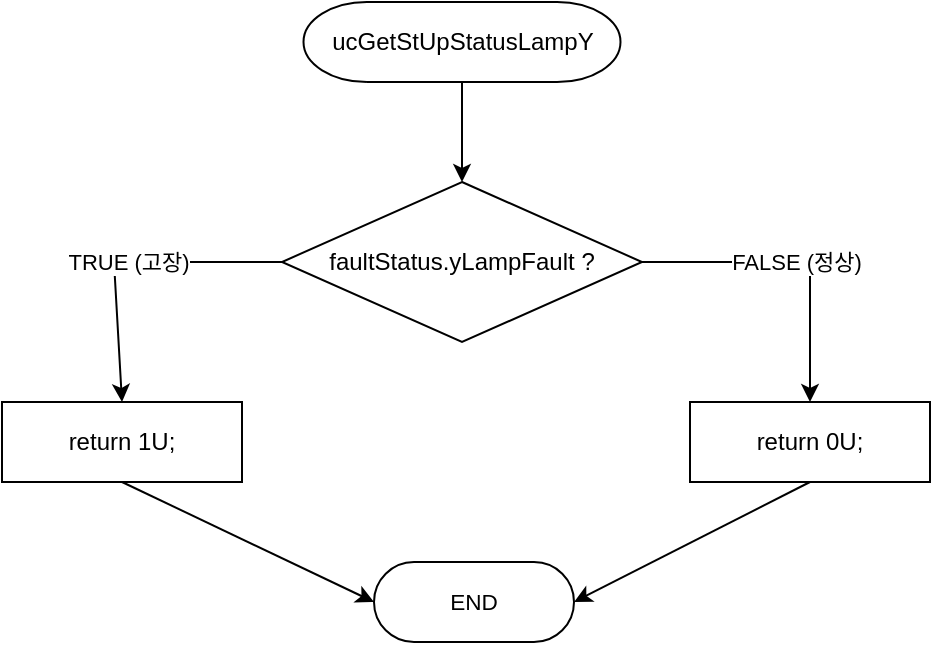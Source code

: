 <mxfile version="20.3.0" type="device" pages="9"><diagram id="H6Ubjm_x21LClvHcwEUO" name="ucGetStUpStatusLampY"><mxGraphModel dx="1209" dy="844" grid="1" gridSize="10" guides="1" tooltips="1" connect="1" arrows="1" fold="1" page="1" pageScale="1" pageWidth="827" pageHeight="1169" math="0" shadow="0"><root><mxCell id="0"/><mxCell id="1" parent="0"/><mxCell id="Pn4ITMv7DfcinCwOfqkF-2" value="faultStatus.yLampFault ?" style="rhombus;whiteSpace=wrap;html=1;strokeWidth=1;fontStyle=0;fillColor=none;strokeColor=#000000;" parent="1" vertex="1"><mxGeometry x="434" y="290" width="180" height="80" as="geometry"/></mxCell><mxCell id="Pn4ITMv7DfcinCwOfqkF-3" value="&lt;span style=&quot;font-weight: normal;&quot;&gt;return 1U;&lt;/span&gt;" style="rounded=0;whiteSpace=wrap;html=1;strokeWidth=1;fontStyle=0;fillColor=none;strokeColor=#000000;fontStyle=1" parent="1" vertex="1"><mxGeometry x="294" y="400" width="120" height="40" as="geometry"/></mxCell><mxCell id="Pn4ITMv7DfcinCwOfqkF-4" value="&lt;span style=&quot;font-weight: normal;&quot;&gt;return 0U;&lt;/span&gt;" style="rounded=0;whiteSpace=wrap;html=1;strokeWidth=1;fontStyle=0;fillColor=none;strokeColor=#000000;fontStyle=1" parent="1" vertex="1"><mxGeometry x="638" y="400" width="120" height="40" as="geometry"/></mxCell><mxCell id="Pn4ITMv7DfcinCwOfqkF-6" value="" style="endArrow=classic;html=1;rounded=0;exitX=0.5;exitY=1;exitDx=0;exitDy=0;entryX=0.5;entryY=0;entryDx=0;entryDy=0;exitPerimeter=0;" parent="1" source="ROzSKcuaBJpZAco-5zA0-1" target="Pn4ITMv7DfcinCwOfqkF-2" edge="1"><mxGeometry width="50" height="50" relative="1" as="geometry"><mxPoint x="524" y="250" as="sourcePoint"/><mxPoint x="524" y="290" as="targetPoint"/></mxGeometry></mxCell><mxCell id="Pn4ITMv7DfcinCwOfqkF-7" value="TRUE (고장)" style="endArrow=classic;html=1;rounded=0;exitX=0;exitY=0.5;exitDx=0;exitDy=0;entryX=0.5;entryY=0;entryDx=0;entryDy=0;" parent="1" source="Pn4ITMv7DfcinCwOfqkF-2" target="Pn4ITMv7DfcinCwOfqkF-3" edge="1"><mxGeometry width="50" height="50" relative="1" as="geometry"><mxPoint x="434" y="330" as="sourcePoint"/><mxPoint x="350" y="420" as="targetPoint"/><Array as="points"><mxPoint x="350" y="330"/></Array></mxGeometry></mxCell><mxCell id="Pn4ITMv7DfcinCwOfqkF-8" value="FALSE (정상)" style="endArrow=classic;html=1;rounded=0;exitX=1;exitY=0.5;exitDx=0;exitDy=0;entryX=0.5;entryY=0;entryDx=0;entryDy=0;" parent="1" source="Pn4ITMv7DfcinCwOfqkF-2" target="Pn4ITMv7DfcinCwOfqkF-4" edge="1"><mxGeometry width="50" height="50" relative="1" as="geometry"><mxPoint x="614" y="330" as="sourcePoint"/><mxPoint x="698" y="420" as="targetPoint"/><Array as="points"><mxPoint x="698" y="330"/></Array></mxGeometry></mxCell><UserObject label="&lt;div style=&quot;&quot;&gt;&lt;font style=&quot;direction: ltr; line-height: 120%; opacity: 1;&quot;&gt;ucGetStUpStatusLampY&lt;br&gt;&lt;/font&gt;&lt;/div&gt;" tags="순서도" id="ROzSKcuaBJpZAco-5zA0-1"><mxCell style="verticalAlign=middle;align=center;overflow=width;vsdxID=2;fillColor=#FFFFFF;gradientColor=none;shape=stencil(tVLLDsIgEPwajiQIMfFe638Qu22JCM2Ctv69kK0Rm9qDibeZndkXC1NV6PUATIoQ0V9gNE3smToyKY3rAU1MiKmaqar1CB36m2uIDzo7M7r6e64wUZ4UOUWKB9GdIH4irzWu8B42vRrPScNFXZzN+5mvl3qJXE8mcPRRR+Pdh2Y1dsBTE95a3c0TkBRGgKEIb6wg1/r+ssCXd/vLCgm8z9caa+n6pb48dwrRV1H1Ew==);strokeColor=#000000;spacingTop=-1;spacingBottom=-1;spacingLeft=-1;spacingRight=-1;points=[[0.5,1,0],[0.5,0,0],[0,0.5,0],[1,0.5,0]];labelBackgroundColor=none;rounded=0;html=1;whiteSpace=wrap;strokeWidth=1;" parent="1" vertex="1"><mxGeometry x="444.75" y="200" width="158.5" height="40" as="geometry"/></mxCell></UserObject><UserObject label="&lt;div style=&quot;font-size: 1px&quot;&gt;&lt;font style=&quot;font-size:11.29px;font-family:Arial;color:#000000;direction:ltr;letter-spacing:0px;line-height:120%;opacity:1&quot;&gt;END&lt;br/&gt;&lt;/font&gt;&lt;/div&gt;" tags="순서도" id="ROzSKcuaBJpZAco-5zA0-2"><mxCell style="verticalAlign=middle;align=center;overflow=width;vsdxID=77;fillColor=#FFFFFF;gradientColor=none;shape=stencil(tVLLDsIgEPwajiQIMfFe638Qu22JCM2Ctv69kK0Rm9qDibeZndkXC1NV6PUATIoQ0V9gNE3smToyKY3rAU1MiKmaqar1CB36m2uIDzo7M7r6e64wUZ4UOUWKB9GdIH4irzWu8B42vRrPScNFXZzN+5mvl3qJXE8mcPRRR+Pdh2Y1dsBTE95a3c0TkBRGgKEIb6wg1/r+ssCXd/vLCgm8z9caa+n6pb48dwrRV1H1Ew==);strokeColor=#000000;spacingTop=-1;spacingBottom=-1;spacingLeft=-1;spacingRight=-1;points=[[0.5,1,0],[0.5,0,0],[0,0.5,0],[1,0.5,0]];labelBackgroundColor=none;rounded=0;html=1;whiteSpace=wrap;strokeWidth=1;" parent="1" vertex="1"><mxGeometry x="480" y="480" width="100" height="40" as="geometry"/></mxCell></UserObject><mxCell id="ROzSKcuaBJpZAco-5zA0-3" value="" style="endArrow=classic;html=1;rounded=0;entryX=0;entryY=0.5;entryDx=0;entryDy=0;entryPerimeter=0;exitX=0.5;exitY=1;exitDx=0;exitDy=0;" parent="1" source="Pn4ITMv7DfcinCwOfqkF-3" target="ROzSKcuaBJpZAco-5zA0-2" edge="1"><mxGeometry width="50" height="50" relative="1" as="geometry"><mxPoint x="390" y="460" as="sourcePoint"/><mxPoint x="440" y="410" as="targetPoint"/></mxGeometry></mxCell><mxCell id="ROzSKcuaBJpZAco-5zA0-4" value="" style="endArrow=classic;html=1;rounded=0;entryX=1;entryY=0.5;entryDx=0;entryDy=0;entryPerimeter=0;exitX=0.5;exitY=1;exitDx=0;exitDy=0;" parent="1" source="Pn4ITMv7DfcinCwOfqkF-4" target="ROzSKcuaBJpZAco-5zA0-2" edge="1"><mxGeometry width="50" height="50" relative="1" as="geometry"><mxPoint x="390" y="460" as="sourcePoint"/><mxPoint x="440" y="410" as="targetPoint"/></mxGeometry></mxCell></root></mxGraphModel></diagram><diagram name="ucGetStUpStatusLampR" id="4Ahi_f8lEHvm8g1XPXk0"><mxGraphModel dx="1209" dy="844" grid="1" gridSize="10" guides="1" tooltips="1" connect="1" arrows="1" fold="1" page="1" pageScale="1" pageWidth="827" pageHeight="1169" math="0" shadow="0"><root><mxCell id="ivIR0xDWHRZvinG1_Fqk-0"/><mxCell id="ivIR0xDWHRZvinG1_Fqk-1" parent="ivIR0xDWHRZvinG1_Fqk-0"/><mxCell id="ivIR0xDWHRZvinG1_Fqk-2" value="faultStatus.rLampFault ?" style="rhombus;whiteSpace=wrap;html=1;strokeWidth=1;fontStyle=0;fillColor=none;strokeColor=#000000;" parent="ivIR0xDWHRZvinG1_Fqk-1" vertex="1"><mxGeometry x="434" y="290" width="180" height="80" as="geometry"/></mxCell><mxCell id="ivIR0xDWHRZvinG1_Fqk-3" value="&lt;span style=&quot;font-weight: normal;&quot;&gt;return 1U;&lt;/span&gt;" style="rounded=0;whiteSpace=wrap;html=1;strokeWidth=1;fontStyle=0;fillColor=none;strokeColor=#000000;fontStyle=1" parent="ivIR0xDWHRZvinG1_Fqk-1" vertex="1"><mxGeometry x="294" y="400" width="120" height="40" as="geometry"/></mxCell><mxCell id="ivIR0xDWHRZvinG1_Fqk-4" value="&lt;span style=&quot;font-weight: normal;&quot;&gt;return 0U;&lt;/span&gt;" style="rounded=0;whiteSpace=wrap;html=1;strokeWidth=1;fontStyle=0;fillColor=none;strokeColor=#000000;fontStyle=1" parent="ivIR0xDWHRZvinG1_Fqk-1" vertex="1"><mxGeometry x="638" y="400" width="120" height="40" as="geometry"/></mxCell><mxCell id="ivIR0xDWHRZvinG1_Fqk-5" value="" style="endArrow=classic;html=1;rounded=0;exitX=0.5;exitY=1;exitDx=0;exitDy=0;entryX=0.5;entryY=0;entryDx=0;entryDy=0;exitPerimeter=0;" parent="ivIR0xDWHRZvinG1_Fqk-1" source="ivIR0xDWHRZvinG1_Fqk-8" target="ivIR0xDWHRZvinG1_Fqk-2" edge="1"><mxGeometry width="50" height="50" relative="1" as="geometry"><mxPoint x="524" y="250" as="sourcePoint"/><mxPoint x="524" y="290" as="targetPoint"/></mxGeometry></mxCell><mxCell id="ivIR0xDWHRZvinG1_Fqk-6" value="TRUE (고장)" style="endArrow=classic;html=1;rounded=0;exitX=0;exitY=0.5;exitDx=0;exitDy=0;entryX=0.5;entryY=0;entryDx=0;entryDy=0;" parent="ivIR0xDWHRZvinG1_Fqk-1" source="ivIR0xDWHRZvinG1_Fqk-2" target="ivIR0xDWHRZvinG1_Fqk-3" edge="1"><mxGeometry width="50" height="50" relative="1" as="geometry"><mxPoint x="434" y="330" as="sourcePoint"/><mxPoint x="350" y="420" as="targetPoint"/><Array as="points"><mxPoint x="350" y="330"/></Array></mxGeometry></mxCell><mxCell id="ivIR0xDWHRZvinG1_Fqk-7" value="FALSE (정상)" style="endArrow=classic;html=1;rounded=0;exitX=1;exitY=0.5;exitDx=0;exitDy=0;entryX=0.5;entryY=0;entryDx=0;entryDy=0;" parent="ivIR0xDWHRZvinG1_Fqk-1" source="ivIR0xDWHRZvinG1_Fqk-2" target="ivIR0xDWHRZvinG1_Fqk-4" edge="1"><mxGeometry width="50" height="50" relative="1" as="geometry"><mxPoint x="614" y="330" as="sourcePoint"/><mxPoint x="698" y="420" as="targetPoint"/><Array as="points"><mxPoint x="698" y="330"/></Array></mxGeometry></mxCell><UserObject label="&lt;div style=&quot;&quot;&gt;&lt;font style=&quot;direction: ltr; line-height: 120%; opacity: 1;&quot;&gt;ucGetStUpStatusLampR&lt;br&gt;&lt;/font&gt;&lt;/div&gt;" tags="순서도" id="ivIR0xDWHRZvinG1_Fqk-8"><mxCell style="verticalAlign=middle;align=center;overflow=width;vsdxID=2;fillColor=#FFFFFF;gradientColor=none;shape=stencil(tVLLDsIgEPwajiQIMfFe638Qu22JCM2Ctv69kK0Rm9qDibeZndkXC1NV6PUATIoQ0V9gNE3smToyKY3rAU1MiKmaqar1CB36m2uIDzo7M7r6e64wUZ4UOUWKB9GdIH4irzWu8B42vRrPScNFXZzN+5mvl3qJXE8mcPRRR+Pdh2Y1dsBTE95a3c0TkBRGgKEIb6wg1/r+ssCXd/vLCgm8z9caa+n6pb48dwrRV1H1Ew==);strokeColor=#000000;spacingTop=-1;spacingBottom=-1;spacingLeft=-1;spacingRight=-1;points=[[0.5,1,0],[0.5,0,0],[0,0.5,0],[1,0.5,0]];labelBackgroundColor=none;rounded=0;html=1;whiteSpace=wrap;strokeWidth=1;" parent="ivIR0xDWHRZvinG1_Fqk-1" vertex="1"><mxGeometry x="444.75" y="200" width="158.5" height="40" as="geometry"/></mxCell></UserObject><UserObject label="&lt;div style=&quot;font-size: 1px&quot;&gt;&lt;font style=&quot;font-size:11.29px;font-family:Arial;color:#000000;direction:ltr;letter-spacing:0px;line-height:120%;opacity:1&quot;&gt;END&lt;br/&gt;&lt;/font&gt;&lt;/div&gt;" tags="순서도" id="ivIR0xDWHRZvinG1_Fqk-9"><mxCell style="verticalAlign=middle;align=center;overflow=width;vsdxID=77;fillColor=#FFFFFF;gradientColor=none;shape=stencil(tVLLDsIgEPwajiQIMfFe638Qu22JCM2Ctv69kK0Rm9qDibeZndkXC1NV6PUATIoQ0V9gNE3smToyKY3rAU1MiKmaqar1CB36m2uIDzo7M7r6e64wUZ4UOUWKB9GdIH4irzWu8B42vRrPScNFXZzN+5mvl3qJXE8mcPRRR+Pdh2Y1dsBTE95a3c0TkBRGgKEIb6wg1/r+ssCXd/vLCgm8z9caa+n6pb48dwrRV1H1Ew==);strokeColor=#000000;spacingTop=-1;spacingBottom=-1;spacingLeft=-1;spacingRight=-1;points=[[0.5,1,0],[0.5,0,0],[0,0.5,0],[1,0.5,0]];labelBackgroundColor=none;rounded=0;html=1;whiteSpace=wrap;strokeWidth=1;" parent="ivIR0xDWHRZvinG1_Fqk-1" vertex="1"><mxGeometry x="480" y="480" width="100" height="40" as="geometry"/></mxCell></UserObject><mxCell id="ivIR0xDWHRZvinG1_Fqk-10" value="" style="endArrow=classic;html=1;rounded=0;entryX=0;entryY=0.5;entryDx=0;entryDy=0;entryPerimeter=0;exitX=0.5;exitY=1;exitDx=0;exitDy=0;" parent="ivIR0xDWHRZvinG1_Fqk-1" source="ivIR0xDWHRZvinG1_Fqk-3" target="ivIR0xDWHRZvinG1_Fqk-9" edge="1"><mxGeometry width="50" height="50" relative="1" as="geometry"><mxPoint x="390" y="460" as="sourcePoint"/><mxPoint x="440" y="410" as="targetPoint"/></mxGeometry></mxCell><mxCell id="ivIR0xDWHRZvinG1_Fqk-11" value="" style="endArrow=classic;html=1;rounded=0;entryX=1;entryY=0.5;entryDx=0;entryDy=0;entryPerimeter=0;exitX=0.5;exitY=1;exitDx=0;exitDy=0;" parent="ivIR0xDWHRZvinG1_Fqk-1" source="ivIR0xDWHRZvinG1_Fqk-4" target="ivIR0xDWHRZvinG1_Fqk-9" edge="1"><mxGeometry width="50" height="50" relative="1" as="geometry"><mxPoint x="390" y="460" as="sourcePoint"/><mxPoint x="440" y="410" as="targetPoint"/></mxGeometry></mxCell></root></mxGraphModel></diagram><diagram name="ucGetStUpStatusLampG" id="aBGs0J8KFxBoeowEcq4R"><mxGraphModel dx="1209" dy="844" grid="1" gridSize="10" guides="1" tooltips="1" connect="1" arrows="1" fold="1" page="1" pageScale="1" pageWidth="827" pageHeight="1169" math="0" shadow="0"><root><mxCell id="Xwdntv-__hM3QEPPHXJ1-0"/><mxCell id="Xwdntv-__hM3QEPPHXJ1-1" parent="Xwdntv-__hM3QEPPHXJ1-0"/><mxCell id="Xwdntv-__hM3QEPPHXJ1-2" value="faultStatus.gLampFault&amp;nbsp; ?" style="rhombus;whiteSpace=wrap;html=1;strokeWidth=1;fontStyle=0;fillColor=none;strokeColor=#000000;" parent="Xwdntv-__hM3QEPPHXJ1-1" vertex="1"><mxGeometry x="434" y="290" width="180" height="80" as="geometry"/></mxCell><mxCell id="Xwdntv-__hM3QEPPHXJ1-3" value="&lt;span style=&quot;font-weight: normal;&quot;&gt;return 1U;&lt;/span&gt;" style="rounded=0;whiteSpace=wrap;html=1;strokeWidth=1;fontStyle=0;fillColor=none;strokeColor=#000000;fontStyle=1" parent="Xwdntv-__hM3QEPPHXJ1-1" vertex="1"><mxGeometry x="294" y="400" width="120" height="40" as="geometry"/></mxCell><mxCell id="Xwdntv-__hM3QEPPHXJ1-4" value="&lt;span style=&quot;font-weight: normal;&quot;&gt;return 0U;&lt;/span&gt;" style="rounded=0;whiteSpace=wrap;html=1;strokeWidth=1;fontStyle=0;fillColor=none;strokeColor=#000000;fontStyle=1" parent="Xwdntv-__hM3QEPPHXJ1-1" vertex="1"><mxGeometry x="638" y="400" width="120" height="40" as="geometry"/></mxCell><mxCell id="Xwdntv-__hM3QEPPHXJ1-5" value="" style="endArrow=classic;html=1;rounded=0;exitX=0.5;exitY=1;exitDx=0;exitDy=0;entryX=0.5;entryY=0;entryDx=0;entryDy=0;exitPerimeter=0;" parent="Xwdntv-__hM3QEPPHXJ1-1" source="Xwdntv-__hM3QEPPHXJ1-8" target="Xwdntv-__hM3QEPPHXJ1-2" edge="1"><mxGeometry width="50" height="50" relative="1" as="geometry"><mxPoint x="524" y="250" as="sourcePoint"/><mxPoint x="524" y="290" as="targetPoint"/></mxGeometry></mxCell><mxCell id="Xwdntv-__hM3QEPPHXJ1-6" value="TRUE (고장)" style="endArrow=classic;html=1;rounded=0;exitX=0;exitY=0.5;exitDx=0;exitDy=0;entryX=0.5;entryY=0;entryDx=0;entryDy=0;" parent="Xwdntv-__hM3QEPPHXJ1-1" source="Xwdntv-__hM3QEPPHXJ1-2" target="Xwdntv-__hM3QEPPHXJ1-3" edge="1"><mxGeometry width="50" height="50" relative="1" as="geometry"><mxPoint x="434" y="330" as="sourcePoint"/><mxPoint x="350" y="420" as="targetPoint"/><Array as="points"><mxPoint x="350" y="330"/></Array></mxGeometry></mxCell><mxCell id="Xwdntv-__hM3QEPPHXJ1-7" value="FALSE (정상)" style="endArrow=classic;html=1;rounded=0;exitX=1;exitY=0.5;exitDx=0;exitDy=0;entryX=0.5;entryY=0;entryDx=0;entryDy=0;" parent="Xwdntv-__hM3QEPPHXJ1-1" source="Xwdntv-__hM3QEPPHXJ1-2" target="Xwdntv-__hM3QEPPHXJ1-4" edge="1"><mxGeometry width="50" height="50" relative="1" as="geometry"><mxPoint x="614" y="330" as="sourcePoint"/><mxPoint x="698" y="420" as="targetPoint"/><Array as="points"><mxPoint x="698" y="330"/></Array></mxGeometry></mxCell><UserObject label="&lt;div style=&quot;&quot;&gt;&lt;font style=&quot;direction: ltr; line-height: 120%; opacity: 1;&quot;&gt;ucGetStUpStatusLampG&lt;br&gt;&lt;/font&gt;&lt;/div&gt;" tags="순서도" id="Xwdntv-__hM3QEPPHXJ1-8"><mxCell style="verticalAlign=middle;align=center;overflow=width;vsdxID=2;fillColor=#FFFFFF;gradientColor=none;shape=stencil(tVLLDsIgEPwajiQIMfFe638Qu22JCM2Ctv69kK0Rm9qDibeZndkXC1NV6PUATIoQ0V9gNE3smToyKY3rAU1MiKmaqar1CB36m2uIDzo7M7r6e64wUZ4UOUWKB9GdIH4irzWu8B42vRrPScNFXZzN+5mvl3qJXE8mcPRRR+Pdh2Y1dsBTE95a3c0TkBRGgKEIb6wg1/r+ssCXd/vLCgm8z9caa+n6pb48dwrRV1H1Ew==);strokeColor=#000000;spacingTop=-1;spacingBottom=-1;spacingLeft=-1;spacingRight=-1;points=[[0.5,1,0],[0.5,0,0],[0,0.5,0],[1,0.5,0]];labelBackgroundColor=none;rounded=0;html=1;whiteSpace=wrap;strokeWidth=1;" parent="Xwdntv-__hM3QEPPHXJ1-1" vertex="1"><mxGeometry x="444.75" y="200" width="158.5" height="40" as="geometry"/></mxCell></UserObject><UserObject label="&lt;div style=&quot;font-size: 1px&quot;&gt;&lt;font style=&quot;font-size:11.29px;font-family:Arial;color:#000000;direction:ltr;letter-spacing:0px;line-height:120%;opacity:1&quot;&gt;END&lt;br/&gt;&lt;/font&gt;&lt;/div&gt;" tags="순서도" id="Xwdntv-__hM3QEPPHXJ1-9"><mxCell style="verticalAlign=middle;align=center;overflow=width;vsdxID=77;fillColor=#FFFFFF;gradientColor=none;shape=stencil(tVLLDsIgEPwajiQIMfFe638Qu22JCM2Ctv69kK0Rm9qDibeZndkXC1NV6PUATIoQ0V9gNE3smToyKY3rAU1MiKmaqar1CB36m2uIDzo7M7r6e64wUZ4UOUWKB9GdIH4irzWu8B42vRrPScNFXZzN+5mvl3qJXE8mcPRRR+Pdh2Y1dsBTE95a3c0TkBRGgKEIb6wg1/r+ssCXd/vLCgm8z9caa+n6pb48dwrRV1H1Ew==);strokeColor=#000000;spacingTop=-1;spacingBottom=-1;spacingLeft=-1;spacingRight=-1;points=[[0.5,1,0],[0.5,0,0],[0,0.5,0],[1,0.5,0]];labelBackgroundColor=none;rounded=0;html=1;whiteSpace=wrap;strokeWidth=1;" parent="Xwdntv-__hM3QEPPHXJ1-1" vertex="1"><mxGeometry x="480" y="480" width="100" height="40" as="geometry"/></mxCell></UserObject><mxCell id="Xwdntv-__hM3QEPPHXJ1-10" value="" style="endArrow=classic;html=1;rounded=0;entryX=0;entryY=0.5;entryDx=0;entryDy=0;entryPerimeter=0;exitX=0.5;exitY=1;exitDx=0;exitDy=0;" parent="Xwdntv-__hM3QEPPHXJ1-1" source="Xwdntv-__hM3QEPPHXJ1-3" target="Xwdntv-__hM3QEPPHXJ1-9" edge="1"><mxGeometry width="50" height="50" relative="1" as="geometry"><mxPoint x="390" y="460" as="sourcePoint"/><mxPoint x="440" y="410" as="targetPoint"/></mxGeometry></mxCell><mxCell id="Xwdntv-__hM3QEPPHXJ1-11" value="" style="endArrow=classic;html=1;rounded=0;entryX=1;entryY=0.5;entryDx=0;entryDy=0;entryPerimeter=0;exitX=0.5;exitY=1;exitDx=0;exitDy=0;" parent="Xwdntv-__hM3QEPPHXJ1-1" source="Xwdntv-__hM3QEPPHXJ1-4" target="Xwdntv-__hM3QEPPHXJ1-9" edge="1"><mxGeometry width="50" height="50" relative="1" as="geometry"><mxPoint x="390" y="460" as="sourcePoint"/><mxPoint x="440" y="410" as="targetPoint"/></mxGeometry></mxCell></root></mxGraphModel></diagram><diagram name="ucGetStUpStatusLampY1" id="4ZIhZO3Ah8xV9luIlGRR"><mxGraphModel dx="1209" dy="844" grid="1" gridSize="10" guides="1" tooltips="1" connect="1" arrows="1" fold="1" page="1" pageScale="1" pageWidth="827" pageHeight="1169" math="0" shadow="0"><root><mxCell id="3NkivEE5GXYRRRPkEMGT-0"/><mxCell id="3NkivEE5GXYRRRPkEMGT-1" parent="3NkivEE5GXYRRRPkEMGT-0"/><mxCell id="3NkivEE5GXYRRRPkEMGT-2" value="faultStatus.y1LampFault ?" style="rhombus;whiteSpace=wrap;html=1;strokeWidth=1;fontStyle=0;fillColor=none;strokeColor=#000000;" parent="3NkivEE5GXYRRRPkEMGT-1" vertex="1"><mxGeometry x="434" y="290" width="180" height="80" as="geometry"/></mxCell><mxCell id="3NkivEE5GXYRRRPkEMGT-3" value="&lt;span style=&quot;font-weight: normal;&quot;&gt;return 1U;&lt;/span&gt;" style="rounded=0;whiteSpace=wrap;html=1;strokeWidth=1;fontStyle=0;fillColor=none;strokeColor=#000000;fontStyle=1" parent="3NkivEE5GXYRRRPkEMGT-1" vertex="1"><mxGeometry x="270" y="410" width="120" height="40" as="geometry"/></mxCell><mxCell id="3NkivEE5GXYRRRPkEMGT-4" value="&lt;span style=&quot;font-weight: normal;&quot;&gt;return 0U;&lt;/span&gt;" style="rounded=0;whiteSpace=wrap;html=1;strokeWidth=1;fontStyle=0;fillColor=none;strokeColor=#000000;fontStyle=1" parent="3NkivEE5GXYRRRPkEMGT-1" vertex="1"><mxGeometry x="638" y="420" width="120" height="40" as="geometry"/></mxCell><mxCell id="3NkivEE5GXYRRRPkEMGT-5" value="" style="endArrow=classic;html=1;rounded=0;exitX=0.5;exitY=1;exitDx=0;exitDy=0;entryX=0.5;entryY=0;entryDx=0;entryDy=0;exitPerimeter=0;" parent="3NkivEE5GXYRRRPkEMGT-1" source="3NkivEE5GXYRRRPkEMGT-8" target="3NkivEE5GXYRRRPkEMGT-2" edge="1"><mxGeometry width="50" height="50" relative="1" as="geometry"><mxPoint x="524" y="250" as="sourcePoint"/><mxPoint x="524" y="290" as="targetPoint"/></mxGeometry></mxCell><mxCell id="3NkivEE5GXYRRRPkEMGT-6" value="TRUE (고장)" style="endArrow=classic;html=1;rounded=0;exitX=0;exitY=0.5;exitDx=0;exitDy=0;entryX=0.5;entryY=0;entryDx=0;entryDy=0;" parent="3NkivEE5GXYRRRPkEMGT-1" source="3NkivEE5GXYRRRPkEMGT-2" target="3NkivEE5GXYRRRPkEMGT-3" edge="1"><mxGeometry width="50" height="50" relative="1" as="geometry"><mxPoint x="434" y="330" as="sourcePoint"/><mxPoint x="350" y="420" as="targetPoint"/><Array as="points"><mxPoint x="330" y="330"/></Array></mxGeometry></mxCell><mxCell id="3NkivEE5GXYRRRPkEMGT-7" value="FALSE (정상)" style="endArrow=classic;html=1;rounded=0;exitX=1;exitY=0.5;exitDx=0;exitDy=0;entryX=0.5;entryY=0;entryDx=0;entryDy=0;" parent="3NkivEE5GXYRRRPkEMGT-1" source="3NkivEE5GXYRRRPkEMGT-2" target="3NkivEE5GXYRRRPkEMGT-4" edge="1"><mxGeometry width="50" height="50" relative="1" as="geometry"><mxPoint x="614" y="330" as="sourcePoint"/><mxPoint x="698" y="420" as="targetPoint"/><Array as="points"><mxPoint x="698" y="330"/></Array></mxGeometry></mxCell><UserObject label="&lt;div style=&quot;&quot;&gt;&lt;font style=&quot;direction: ltr; line-height: 120%; opacity: 1;&quot;&gt;ucGetStUpStatusLampY1&lt;br&gt;&lt;/font&gt;&lt;/div&gt;" tags="순서도" id="3NkivEE5GXYRRRPkEMGT-8"><mxCell style="verticalAlign=middle;align=center;overflow=width;vsdxID=2;fillColor=#FFFFFF;gradientColor=none;shape=stencil(tVLLDsIgEPwajiQIMfFe638Qu22JCM2Ctv69kK0Rm9qDibeZndkXC1NV6PUATIoQ0V9gNE3smToyKY3rAU1MiKmaqar1CB36m2uIDzo7M7r6e64wUZ4UOUWKB9GdIH4irzWu8B42vRrPScNFXZzN+5mvl3qJXE8mcPRRR+Pdh2Y1dsBTE95a3c0TkBRGgKEIb6wg1/r+ssCXd/vLCgm8z9caa+n6pb48dwrRV1H1Ew==);strokeColor=#000000;spacingTop=-1;spacingBottom=-1;spacingLeft=-1;spacingRight=-1;points=[[0.5,1,0],[0.5,0,0],[0,0.5,0],[1,0.5,0]];labelBackgroundColor=none;rounded=0;html=1;whiteSpace=wrap;strokeWidth=1;" parent="3NkivEE5GXYRRRPkEMGT-1" vertex="1"><mxGeometry x="444.75" y="200" width="158.5" height="40" as="geometry"/></mxCell></UserObject><UserObject label="&lt;div style=&quot;font-size: 1px&quot;&gt;&lt;font style=&quot;font-size:11.29px;font-family:Arial;color:#000000;direction:ltr;letter-spacing:0px;line-height:120%;opacity:1&quot;&gt;END&lt;br/&gt;&lt;/font&gt;&lt;/div&gt;" tags="순서도" id="3NkivEE5GXYRRRPkEMGT-9"><mxCell style="verticalAlign=middle;align=center;overflow=width;vsdxID=77;fillColor=#FFFFFF;gradientColor=none;shape=stencil(tVLLDsIgEPwajiQIMfFe638Qu22JCM2Ctv69kK0Rm9qDibeZndkXC1NV6PUATIoQ0V9gNE3smToyKY3rAU1MiKmaqar1CB36m2uIDzo7M7r6e64wUZ4UOUWKB9GdIH4irzWu8B42vRrPScNFXZzN+5mvl3qJXE8mcPRRR+Pdh2Y1dsBTE95a3c0TkBRGgKEIb6wg1/r+ssCXd/vLCgm8z9caa+n6pb48dwrRV1H1Ew==);strokeColor=#000000;spacingTop=-1;spacingBottom=-1;spacingLeft=-1;spacingRight=-1;points=[[0.5,1,0],[0.5,0,0],[0,0.5,0],[1,0.5,0]];labelBackgroundColor=none;rounded=0;html=1;whiteSpace=wrap;strokeWidth=1;" parent="3NkivEE5GXYRRRPkEMGT-1" vertex="1"><mxGeometry x="480" y="530" width="100" height="40" as="geometry"/></mxCell></UserObject><mxCell id="3NkivEE5GXYRRRPkEMGT-10" value="" style="endArrow=classic;html=1;rounded=0;entryX=0;entryY=0.5;entryDx=0;entryDy=0;entryPerimeter=0;exitX=0.5;exitY=1;exitDx=0;exitDy=0;" parent="3NkivEE5GXYRRRPkEMGT-1" source="3NkivEE5GXYRRRPkEMGT-3" target="3NkivEE5GXYRRRPkEMGT-9" edge="1"><mxGeometry width="50" height="50" relative="1" as="geometry"><mxPoint x="390" y="460" as="sourcePoint"/><mxPoint x="440" y="410" as="targetPoint"/></mxGeometry></mxCell><mxCell id="3NkivEE5GXYRRRPkEMGT-11" value="" style="endArrow=classic;html=1;rounded=0;entryX=1;entryY=0.5;entryDx=0;entryDy=0;entryPerimeter=0;exitX=0.5;exitY=1;exitDx=0;exitDy=0;" parent="3NkivEE5GXYRRRPkEMGT-1" source="3NkivEE5GXYRRRPkEMGT-4" target="3NkivEE5GXYRRRPkEMGT-9" edge="1"><mxGeometry width="50" height="50" relative="1" as="geometry"><mxPoint x="390" y="460" as="sourcePoint"/><mxPoint x="440" y="410" as="targetPoint"/></mxGeometry></mxCell></root></mxGraphModel></diagram><diagram name="ucGetStUpStatusM600V" id="6z8AnAcC5dXQ_cQwe2DI"><mxGraphModel dx="1209" dy="844" grid="1" gridSize="10" guides="1" tooltips="1" connect="1" arrows="1" fold="1" page="1" pageScale="1" pageWidth="827" pageHeight="1169" math="0" shadow="0"><root><mxCell id="cv8Rvo_Tm3CCAk9QELev-0"/><mxCell id="cv8Rvo_Tm3CCAk9QELev-1" parent="cv8Rvo_Tm3CCAk9QELev-0"/><mxCell id="cv8Rvo_Tm3CCAk9QELev-2" value="faultStatus.m600vFault ?" style="rhombus;whiteSpace=wrap;html=1;strokeWidth=1;fontStyle=0;fillColor=none;strokeColor=#000000;" parent="cv8Rvo_Tm3CCAk9QELev-1" vertex="1"><mxGeometry x="434" y="290" width="180" height="80" as="geometry"/></mxCell><mxCell id="cv8Rvo_Tm3CCAk9QELev-3" value="&lt;span style=&quot;font-weight: normal;&quot;&gt;return 1U;&lt;/span&gt;" style="rounded=0;whiteSpace=wrap;html=1;strokeWidth=1;fontStyle=0;fillColor=none;strokeColor=#000000;fontStyle=1" parent="cv8Rvo_Tm3CCAk9QELev-1" vertex="1"><mxGeometry x="270" y="410" width="120" height="40" as="geometry"/></mxCell><mxCell id="cv8Rvo_Tm3CCAk9QELev-4" value="&lt;span style=&quot;font-weight: normal;&quot;&gt;return 0U;&lt;/span&gt;" style="rounded=0;whiteSpace=wrap;html=1;strokeWidth=1;fontStyle=0;fillColor=none;strokeColor=#000000;fontStyle=1" parent="cv8Rvo_Tm3CCAk9QELev-1" vertex="1"><mxGeometry x="638" y="420" width="120" height="40" as="geometry"/></mxCell><mxCell id="cv8Rvo_Tm3CCAk9QELev-5" value="" style="endArrow=classic;html=1;rounded=0;exitX=0.5;exitY=1;exitDx=0;exitDy=0;entryX=0.5;entryY=0;entryDx=0;entryDy=0;exitPerimeter=0;" parent="cv8Rvo_Tm3CCAk9QELev-1" source="cv8Rvo_Tm3CCAk9QELev-8" target="cv8Rvo_Tm3CCAk9QELev-2" edge="1"><mxGeometry width="50" height="50" relative="1" as="geometry"><mxPoint x="524" y="250" as="sourcePoint"/><mxPoint x="524" y="290" as="targetPoint"/></mxGeometry></mxCell><mxCell id="cv8Rvo_Tm3CCAk9QELev-6" value="TRUE (고장)" style="endArrow=classic;html=1;rounded=0;exitX=0;exitY=0.5;exitDx=0;exitDy=0;entryX=0.5;entryY=0;entryDx=0;entryDy=0;" parent="cv8Rvo_Tm3CCAk9QELev-1" source="cv8Rvo_Tm3CCAk9QELev-2" target="cv8Rvo_Tm3CCAk9QELev-3" edge="1"><mxGeometry width="50" height="50" relative="1" as="geometry"><mxPoint x="434" y="330" as="sourcePoint"/><mxPoint x="350" y="420" as="targetPoint"/><Array as="points"><mxPoint x="330" y="330"/></Array></mxGeometry></mxCell><mxCell id="cv8Rvo_Tm3CCAk9QELev-7" value="FALSE (정상)" style="endArrow=classic;html=1;rounded=0;exitX=1;exitY=0.5;exitDx=0;exitDy=0;entryX=0.5;entryY=0;entryDx=0;entryDy=0;" parent="cv8Rvo_Tm3CCAk9QELev-1" source="cv8Rvo_Tm3CCAk9QELev-2" target="cv8Rvo_Tm3CCAk9QELev-4" edge="1"><mxGeometry width="50" height="50" relative="1" as="geometry"><mxPoint x="614" y="330" as="sourcePoint"/><mxPoint x="698" y="420" as="targetPoint"/><Array as="points"><mxPoint x="698" y="330"/></Array></mxGeometry></mxCell><UserObject label="&lt;div style=&quot;&quot;&gt;&lt;font style=&quot;direction: ltr; line-height: 120%; opacity: 1;&quot;&gt;ucGetStUpStatusM600V&lt;br&gt;&lt;/font&gt;&lt;/div&gt;" tags="순서도" id="cv8Rvo_Tm3CCAk9QELev-8"><mxCell style="verticalAlign=middle;align=center;overflow=width;vsdxID=2;fillColor=#FFFFFF;gradientColor=none;shape=stencil(tVLLDsIgEPwajiQIMfFe638Qu22JCM2Ctv69kK0Rm9qDibeZndkXC1NV6PUATIoQ0V9gNE3smToyKY3rAU1MiKmaqar1CB36m2uIDzo7M7r6e64wUZ4UOUWKB9GdIH4irzWu8B42vRrPScNFXZzN+5mvl3qJXE8mcPRRR+Pdh2Y1dsBTE95a3c0TkBRGgKEIb6wg1/r+ssCXd/vLCgm8z9caa+n6pb48dwrRV1H1Ew==);strokeColor=#000000;spacingTop=-1;spacingBottom=-1;spacingLeft=-1;spacingRight=-1;points=[[0.5,1,0],[0.5,0,0],[0,0.5,0],[1,0.5,0]];labelBackgroundColor=none;rounded=0;html=1;whiteSpace=wrap;strokeWidth=1;" parent="cv8Rvo_Tm3CCAk9QELev-1" vertex="1"><mxGeometry x="444.75" y="200" width="158.5" height="40" as="geometry"/></mxCell></UserObject><UserObject label="&lt;div style=&quot;font-size: 1px&quot;&gt;&lt;font style=&quot;font-size:11.29px;font-family:Arial;color:#000000;direction:ltr;letter-spacing:0px;line-height:120%;opacity:1&quot;&gt;END&lt;br/&gt;&lt;/font&gt;&lt;/div&gt;" tags="순서도" id="cv8Rvo_Tm3CCAk9QELev-9"><mxCell style="verticalAlign=middle;align=center;overflow=width;vsdxID=77;fillColor=#FFFFFF;gradientColor=none;shape=stencil(tVLLDsIgEPwajiQIMfFe638Qu22JCM2Ctv69kK0Rm9qDibeZndkXC1NV6PUATIoQ0V9gNE3smToyKY3rAU1MiKmaqar1CB36m2uIDzo7M7r6e64wUZ4UOUWKB9GdIH4irzWu8B42vRrPScNFXZzN+5mvl3qJXE8mcPRRR+Pdh2Y1dsBTE95a3c0TkBRGgKEIb6wg1/r+ssCXd/vLCgm8z9caa+n6pb48dwrRV1H1Ew==);strokeColor=#000000;spacingTop=-1;spacingBottom=-1;spacingLeft=-1;spacingRight=-1;points=[[0.5,1,0],[0.5,0,0],[0,0.5,0],[1,0.5,0]];labelBackgroundColor=none;rounded=0;html=1;whiteSpace=wrap;strokeWidth=1;" parent="cv8Rvo_Tm3CCAk9QELev-1" vertex="1"><mxGeometry x="480" y="530" width="100" height="40" as="geometry"/></mxCell></UserObject><mxCell id="cv8Rvo_Tm3CCAk9QELev-10" value="" style="endArrow=classic;html=1;rounded=0;entryX=0;entryY=0.5;entryDx=0;entryDy=0;entryPerimeter=0;exitX=0.5;exitY=1;exitDx=0;exitDy=0;" parent="cv8Rvo_Tm3CCAk9QELev-1" source="cv8Rvo_Tm3CCAk9QELev-3" target="cv8Rvo_Tm3CCAk9QELev-9" edge="1"><mxGeometry width="50" height="50" relative="1" as="geometry"><mxPoint x="390" y="460" as="sourcePoint"/><mxPoint x="440" y="410" as="targetPoint"/></mxGeometry></mxCell><mxCell id="cv8Rvo_Tm3CCAk9QELev-11" value="" style="endArrow=classic;html=1;rounded=0;entryX=1;entryY=0.5;entryDx=0;entryDy=0;entryPerimeter=0;exitX=0.5;exitY=1;exitDx=0;exitDy=0;" parent="cv8Rvo_Tm3CCAk9QELev-1" source="cv8Rvo_Tm3CCAk9QELev-4" target="cv8Rvo_Tm3CCAk9QELev-9" edge="1"><mxGeometry width="50" height="50" relative="1" as="geometry"><mxPoint x="390" y="460" as="sourcePoint"/><mxPoint x="440" y="410" as="targetPoint"/></mxGeometry></mxCell></root></mxGraphModel></diagram><diagram name="ucGetStUpStatusFUSE" id="3bnLeSNJoj7XCCWcelJr"><mxGraphModel dx="1209" dy="844" grid="1" gridSize="10" guides="1" tooltips="1" connect="1" arrows="1" fold="1" page="1" pageScale="1" pageWidth="827" pageHeight="1169" math="0" shadow="0"><root><mxCell id="LdqPRC1P7zHyVg_EGieG-0"/><mxCell id="LdqPRC1P7zHyVg_EGieG-1" parent="LdqPRC1P7zHyVg_EGieG-0"/><mxCell id="LdqPRC1P7zHyVg_EGieG-2" value="faultStatus.fuseFault ?" style="rhombus;whiteSpace=wrap;html=1;strokeWidth=1;fontStyle=0;fillColor=none;strokeColor=#000000;" parent="LdqPRC1P7zHyVg_EGieG-1" vertex="1"><mxGeometry x="434" y="290" width="180" height="80" as="geometry"/></mxCell><mxCell id="LdqPRC1P7zHyVg_EGieG-3" value="&lt;span style=&quot;font-weight: normal;&quot;&gt;return 1U;&lt;/span&gt;" style="rounded=0;whiteSpace=wrap;html=1;strokeWidth=1;fontStyle=0;fillColor=none;strokeColor=#000000;fontStyle=1" parent="LdqPRC1P7zHyVg_EGieG-1" vertex="1"><mxGeometry x="270" y="410" width="120" height="40" as="geometry"/></mxCell><mxCell id="LdqPRC1P7zHyVg_EGieG-4" value="&lt;span style=&quot;font-weight: normal;&quot;&gt;return 0U;&lt;/span&gt;" style="rounded=0;whiteSpace=wrap;html=1;strokeWidth=1;fontStyle=0;fillColor=none;strokeColor=#000000;fontStyle=1" parent="LdqPRC1P7zHyVg_EGieG-1" vertex="1"><mxGeometry x="638" y="420" width="120" height="40" as="geometry"/></mxCell><mxCell id="LdqPRC1P7zHyVg_EGieG-5" value="" style="endArrow=classic;html=1;rounded=0;exitX=0.5;exitY=1;exitDx=0;exitDy=0;entryX=0.5;entryY=0;entryDx=0;entryDy=0;exitPerimeter=0;" parent="LdqPRC1P7zHyVg_EGieG-1" source="LdqPRC1P7zHyVg_EGieG-8" target="LdqPRC1P7zHyVg_EGieG-2" edge="1"><mxGeometry width="50" height="50" relative="1" as="geometry"><mxPoint x="524" y="250" as="sourcePoint"/><mxPoint x="524" y="290" as="targetPoint"/></mxGeometry></mxCell><mxCell id="LdqPRC1P7zHyVg_EGieG-6" value="TRUE (고장)" style="endArrow=classic;html=1;rounded=0;exitX=0;exitY=0.5;exitDx=0;exitDy=0;entryX=0.5;entryY=0;entryDx=0;entryDy=0;" parent="LdqPRC1P7zHyVg_EGieG-1" source="LdqPRC1P7zHyVg_EGieG-2" target="LdqPRC1P7zHyVg_EGieG-3" edge="1"><mxGeometry width="50" height="50" relative="1" as="geometry"><mxPoint x="434" y="330" as="sourcePoint"/><mxPoint x="350" y="420" as="targetPoint"/><Array as="points"><mxPoint x="330" y="330"/></Array></mxGeometry></mxCell><mxCell id="LdqPRC1P7zHyVg_EGieG-7" value="FALSE (정상)" style="endArrow=classic;html=1;rounded=0;exitX=1;exitY=0.5;exitDx=0;exitDy=0;entryX=0.5;entryY=0;entryDx=0;entryDy=0;" parent="LdqPRC1P7zHyVg_EGieG-1" source="LdqPRC1P7zHyVg_EGieG-2" target="LdqPRC1P7zHyVg_EGieG-4" edge="1"><mxGeometry width="50" height="50" relative="1" as="geometry"><mxPoint x="614" y="330" as="sourcePoint"/><mxPoint x="698" y="420" as="targetPoint"/><Array as="points"><mxPoint x="698" y="330"/></Array></mxGeometry></mxCell><UserObject label="&lt;div style=&quot;&quot;&gt;&lt;font style=&quot;direction: ltr; line-height: 120%; opacity: 1;&quot;&gt;ucGetStUpStatusFUSE&lt;br&gt;&lt;/font&gt;&lt;/div&gt;" tags="순서도" id="LdqPRC1P7zHyVg_EGieG-8"><mxCell style="verticalAlign=middle;align=center;overflow=width;vsdxID=2;fillColor=#FFFFFF;gradientColor=none;shape=stencil(tVLLDsIgEPwajiQIMfFe638Qu22JCM2Ctv69kK0Rm9qDibeZndkXC1NV6PUATIoQ0V9gNE3smToyKY3rAU1MiKmaqar1CB36m2uIDzo7M7r6e64wUZ4UOUWKB9GdIH4irzWu8B42vRrPScNFXZzN+5mvl3qJXE8mcPRRR+Pdh2Y1dsBTE95a3c0TkBRGgKEIb6wg1/r+ssCXd/vLCgm8z9caa+n6pb48dwrRV1H1Ew==);strokeColor=#000000;spacingTop=-1;spacingBottom=-1;spacingLeft=-1;spacingRight=-1;points=[[0.5,1,0],[0.5,0,0],[0,0.5,0],[1,0.5,0]];labelBackgroundColor=none;rounded=0;html=1;whiteSpace=wrap;strokeWidth=1;" parent="LdqPRC1P7zHyVg_EGieG-1" vertex="1"><mxGeometry x="444.75" y="200" width="158.5" height="40" as="geometry"/></mxCell></UserObject><UserObject label="&lt;div style=&quot;font-size: 1px&quot;&gt;&lt;font style=&quot;font-size:11.29px;font-family:Arial;color:#000000;direction:ltr;letter-spacing:0px;line-height:120%;opacity:1&quot;&gt;END&lt;br/&gt;&lt;/font&gt;&lt;/div&gt;" tags="순서도" id="LdqPRC1P7zHyVg_EGieG-9"><mxCell style="verticalAlign=middle;align=center;overflow=width;vsdxID=77;fillColor=#FFFFFF;gradientColor=none;shape=stencil(tVLLDsIgEPwajiQIMfFe638Qu22JCM2Ctv69kK0Rm9qDibeZndkXC1NV6PUATIoQ0V9gNE3smToyKY3rAU1MiKmaqar1CB36m2uIDzo7M7r6e64wUZ4UOUWKB9GdIH4irzWu8B42vRrPScNFXZzN+5mvl3qJXE8mcPRRR+Pdh2Y1dsBTE95a3c0TkBRGgKEIb6wg1/r+ssCXd/vLCgm8z9caa+n6pb48dwrRV1H1Ew==);strokeColor=#000000;spacingTop=-1;spacingBottom=-1;spacingLeft=-1;spacingRight=-1;points=[[0.5,1,0],[0.5,0,0],[0,0.5,0],[1,0.5,0]];labelBackgroundColor=none;rounded=0;html=1;whiteSpace=wrap;strokeWidth=1;" parent="LdqPRC1P7zHyVg_EGieG-1" vertex="1"><mxGeometry x="480" y="530" width="100" height="40" as="geometry"/></mxCell></UserObject><mxCell id="LdqPRC1P7zHyVg_EGieG-10" value="" style="endArrow=classic;html=1;rounded=0;entryX=0;entryY=0.5;entryDx=0;entryDy=0;entryPerimeter=0;exitX=0.5;exitY=1;exitDx=0;exitDy=0;" parent="LdqPRC1P7zHyVg_EGieG-1" source="LdqPRC1P7zHyVg_EGieG-3" target="LdqPRC1P7zHyVg_EGieG-9" edge="1"><mxGeometry width="50" height="50" relative="1" as="geometry"><mxPoint x="390" y="460" as="sourcePoint"/><mxPoint x="440" y="410" as="targetPoint"/></mxGeometry></mxCell><mxCell id="LdqPRC1P7zHyVg_EGieG-11" value="" style="endArrow=classic;html=1;rounded=0;entryX=1;entryY=0.5;entryDx=0;entryDy=0;entryPerimeter=0;exitX=0.5;exitY=1;exitDx=0;exitDy=0;" parent="LdqPRC1P7zHyVg_EGieG-1" source="LdqPRC1P7zHyVg_EGieG-4" target="LdqPRC1P7zHyVg_EGieG-9" edge="1"><mxGeometry width="50" height="50" relative="1" as="geometry"><mxPoint x="390" y="460" as="sourcePoint"/><mxPoint x="440" y="410" as="targetPoint"/></mxGeometry></mxCell></root></mxGraphModel></diagram><diagram id="nCHa5cdad75Ex1MGXZ_Q" name="bStUpIsSignalStable"><mxGraphModel dx="1209" dy="844" grid="1" gridSize="10" guides="1" tooltips="1" connect="1" arrows="1" fold="1" page="1" pageScale="1" pageWidth="827" pageHeight="1169" math="0" shadow="0"><root><mxCell id="0"/><mxCell id="1" parent="0"/><mxCell id="YwJyP4SdK20azlmq-4mT-1" value="SIG_DISP_SELF.bSignal_Disp_Stable;" style="rounded=0;whiteSpace=wrap;html=1;strokeWidth=1;" parent="1" vertex="1"><mxGeometry x="300" y="230" width="220" height="40" as="geometry"/></mxCell><mxCell id="YwJyP4SdK20azlmq-4mT-2" style="edgeStyle=orthogonalEdgeStyle;rounded=0;orthogonalLoop=1;jettySize=auto;html=1;" parent="1" target="YwJyP4SdK20azlmq-4mT-1" edge="1"><mxGeometry relative="1" as="geometry"><mxPoint x="410" y="160" as="sourcePoint"/></mxGeometry></mxCell><mxCell id="YwJyP4SdK20azlmq-4mT-3" style="edgeStyle=orthogonalEdgeStyle;rounded=0;orthogonalLoop=1;jettySize=auto;html=1;entryX=0.5;entryY=0;entryDx=0;entryDy=0;entryPerimeter=0;" parent="1" source="YwJyP4SdK20azlmq-4mT-1" target="YwJyP4SdK20azlmq-4mT-4" edge="1"><mxGeometry relative="1" as="geometry"><mxPoint x="410" y="380" as="targetPoint"/></mxGeometry></mxCell><UserObject label="&lt;div style=&quot;font-size: 1px&quot;&gt;&lt;font style=&quot;font-size:11.29px;font-family:Arial;color:#000000;direction:ltr;letter-spacing:0px;line-height:120%;opacity:1&quot;&gt;END&lt;br/&gt;&lt;/font&gt;&lt;/div&gt;" tags="순서도" id="YwJyP4SdK20azlmq-4mT-4"><mxCell style="verticalAlign=middle;align=center;overflow=width;vsdxID=77;fillColor=#FFFFFF;gradientColor=none;shape=stencil(tVLLDsIgEPwajiQIMfFe638Qu22JCM2Ctv69kK0Rm9qDibeZndkXC1NV6PUATIoQ0V9gNE3smToyKY3rAU1MiKmaqar1CB36m2uIDzo7M7r6e64wUZ4UOUWKB9GdIH4irzWu8B42vRrPScNFXZzN+5mvl3qJXE8mcPRRR+Pdh2Y1dsBTE95a3c0TkBRGgKEIb6wg1/r+ssCXd/vLCgm8z9caa+n6pb48dwrRV1H1Ew==);strokeColor=#000000;spacingTop=-1;spacingBottom=-1;spacingLeft=-1;spacingRight=-1;points=[[0.5,1,0],[0.5,0,0],[0,0.5,0],[1,0.5,0]];labelBackgroundColor=none;rounded=0;html=1;whiteSpace=wrap;strokeWidth=1;" parent="1" vertex="1"><mxGeometry x="360" y="310" width="100" height="40" as="geometry"/></mxCell></UserObject><UserObject label="&lt;div style=&quot;&quot;&gt;&lt;font style=&quot;direction: ltr; line-height: 120%; opacity: 1;&quot;&gt;bStUpIsSignalStable&lt;br&gt;&lt;/font&gt;&lt;/div&gt;" tags="순서도" id="YwJyP4SdK20azlmq-4mT-5"><mxCell style="verticalAlign=middle;align=center;overflow=width;vsdxID=2;fillColor=#FFFFFF;gradientColor=none;shape=stencil(tVLLDsIgEPwajiQIMfFe638Qu22JCM2Ctv69kK0Rm9qDibeZndkXC1NV6PUATIoQ0V9gNE3smToyKY3rAU1MiKmaqar1CB36m2uIDzo7M7r6e64wUZ4UOUWKB9GdIH4irzWu8B42vRrPScNFXZzN+5mvl3qJXE8mcPRRR+Pdh2Y1dsBTE95a3c0TkBRGgKEIb6wg1/r+ssCXd/vLCgm8z9caa+n6pb48dwrRV1H1Ew==);strokeColor=#000000;spacingTop=-1;spacingBottom=-1;spacingLeft=-1;spacingRight=-1;points=[[0.5,1,0],[0.5,0,0],[0,0.5,0],[1,0.5,0]];labelBackgroundColor=none;rounded=0;html=1;whiteSpace=wrap;strokeWidth=1;" parent="1" vertex="1"><mxGeometry x="337.5" y="150" width="145" height="40" as="geometry"/></mxCell></UserObject></root></mxGraphModel></diagram><diagram name="vSingleTrackUp_UpdateCompareBuffer" id="3P5N-dmxnqTD1Tz5zBz_"><mxGraphModel dx="1209" dy="844" grid="1" gridSize="10" guides="1" tooltips="1" connect="1" arrows="1" fold="1" page="1" pageScale="1" pageWidth="827" pageHeight="1169" math="0" shadow="0"><root><mxCell id="dQzJw8DMKhfN0LVObhwV-0"/><mxCell id="dQzJw8DMKhfN0LVObhwV-1" parent="dQzJw8DMKhfN0LVObhwV-0"/><mxCell id="dQzJw8DMKhfN0LVObhwV-2" value="&lt;div&gt;&amp;nbsp; &amp;nbsp; vFillComparePart( buf, SINGLE_TRACK_UP_OFFSET, real );&lt;/div&gt;&lt;div&gt;&amp;nbsp; &amp;nbsp; vSingleTrack_UpdateCompareBuffer_Dn( buf, SINGLE_TRACK_PART_SIZE );&lt;/div&gt;" style="rounded=0;whiteSpace=wrap;html=1;strokeWidth=1;" parent="dQzJw8DMKhfN0LVObhwV-1" vertex="1"><mxGeometry x="175" y="220" width="470" height="60" as="geometry"/></mxCell><mxCell id="dQzJw8DMKhfN0LVObhwV-3" style="edgeStyle=orthogonalEdgeStyle;rounded=0;orthogonalLoop=1;jettySize=auto;html=1;exitX=0.5;exitY=1;exitDx=0;exitDy=0;exitPerimeter=0;" parent="dQzJw8DMKhfN0LVObhwV-1" source="dQzJw8DMKhfN0LVObhwV-6" target="dQzJw8DMKhfN0LVObhwV-2" edge="1"><mxGeometry relative="1" as="geometry"><mxPoint x="410" y="160" as="sourcePoint"/></mxGeometry></mxCell><mxCell id="dQzJw8DMKhfN0LVObhwV-4" style="edgeStyle=orthogonalEdgeStyle;rounded=0;orthogonalLoop=1;jettySize=auto;html=1;entryX=0.5;entryY=0;entryDx=0;entryDy=0;entryPerimeter=0;" parent="dQzJw8DMKhfN0LVObhwV-1" source="dQzJw8DMKhfN0LVObhwV-2" target="dQzJw8DMKhfN0LVObhwV-5" edge="1"><mxGeometry relative="1" as="geometry"><mxPoint x="410" y="380" as="targetPoint"/></mxGeometry></mxCell><UserObject label="&lt;div style=&quot;font-size: 1px&quot;&gt;&lt;font style=&quot;font-size:11.29px;font-family:Arial;color:#000000;direction:ltr;letter-spacing:0px;line-height:120%;opacity:1&quot;&gt;END&lt;br/&gt;&lt;/font&gt;&lt;/div&gt;" tags="순서도" id="dQzJw8DMKhfN0LVObhwV-5"><mxCell style="verticalAlign=middle;align=center;overflow=width;vsdxID=77;fillColor=#FFFFFF;gradientColor=none;shape=stencil(tVLLDsIgEPwajiQIMfFe638Qu22JCM2Ctv69kK0Rm9qDibeZndkXC1NV6PUATIoQ0V9gNE3smToyKY3rAU1MiKmaqar1CB36m2uIDzo7M7r6e64wUZ4UOUWKB9GdIH4irzWu8B42vRrPScNFXZzN+5mvl3qJXE8mcPRRR+Pdh2Y1dsBTE95a3c0TkBRGgKEIb6wg1/r+ssCXd/vLCgm8z9caa+n6pb48dwrRV1H1Ew==);strokeColor=#000000;spacingTop=-1;spacingBottom=-1;spacingLeft=-1;spacingRight=-1;points=[[0.5,1,0],[0.5,0,0],[0,0.5,0],[1,0.5,0]];labelBackgroundColor=none;rounded=0;html=1;whiteSpace=wrap;strokeWidth=1;" parent="dQzJw8DMKhfN0LVObhwV-1" vertex="1"><mxGeometry x="360" y="350" width="100" height="40" as="geometry"/></mxCell></UserObject><UserObject label="&lt;div style=&quot;&quot;&gt;&lt;font style=&quot;direction: ltr; line-height: 120%; opacity: 1;&quot;&gt;vSingleTrackUp_UpdateCompareBuffer&lt;br&gt;&lt;/font&gt;&lt;/div&gt;" tags="순서도" id="dQzJw8DMKhfN0LVObhwV-6"><mxCell style="verticalAlign=middle;align=center;overflow=width;vsdxID=2;fillColor=#FFFFFF;gradientColor=none;shape=stencil(tVLLDsIgEPwajiQIMfFe638Qu22JCM2Ctv69kK0Rm9qDibeZndkXC1NV6PUATIoQ0V9gNE3smToyKY3rAU1MiKmaqar1CB36m2uIDzo7M7r6e64wUZ4UOUWKB9GdIH4irzWu8B42vRrPScNFXZzN+5mvl3qJXE8mcPRRR+Pdh2Y1dsBTE95a3c0TkBRGgKEIb6wg1/r+ssCXd/vLCgm8z9caa+n6pb48dwrRV1H1Ew==);strokeColor=#000000;spacingTop=-1;spacingBottom=-1;spacingLeft=-1;spacingRight=-1;points=[[0.5,1,0],[0.5,0,0],[0,0.5,0],[1,0.5,0]];labelBackgroundColor=none;rounded=0;html=1;whiteSpace=wrap;strokeWidth=1;" parent="dQzJw8DMKhfN0LVObhwV-1" vertex="1"><mxGeometry x="284.38" y="120" width="251.25" height="40" as="geometry"/></mxCell></UserObject></root></mxGraphModel></diagram><diagram name="vClear_EH_Relay" id="CT_lTP95Xb8tfPaQ0jXs"><mxGraphModel dx="1209" dy="844" grid="1" gridSize="10" guides="1" tooltips="1" connect="1" arrows="1" fold="1" page="1" pageScale="1" pageWidth="827" pageHeight="1169" math="0" shadow="0"><root><mxCell id="bYC6QYKHOufM9J_xp8O5-0"/><mxCell id="bYC6QYKHOufM9J_xp8O5-1" parent="bYC6QYKHOufM9J_xp8O5-0"/><mxCell id="bYC6QYKHOufM9J_xp8O5-2" value="&lt;div&gt;&amp;nbsp; &amp;nbsp; V_SELF.EH1R = 0;&lt;/div&gt;&lt;div&gt;&amp;nbsp; &amp;nbsp; V_SELF.EH2R = 0;&lt;/div&gt;&lt;div&gt;&amp;nbsp; &amp;nbsp; V_SELF.EH3R = 0;&lt;/div&gt;" style="rounded=0;whiteSpace=wrap;html=1;strokeWidth=1;" parent="bYC6QYKHOufM9J_xp8O5-1" vertex="1"><mxGeometry x="282.5" y="230" width="255" height="60" as="geometry"/></mxCell><mxCell id="bYC6QYKHOufM9J_xp8O5-4" style="edgeStyle=orthogonalEdgeStyle;rounded=0;orthogonalLoop=1;jettySize=auto;html=1;entryX=0.5;entryY=0;entryDx=0;entryDy=0;entryPerimeter=0;" parent="bYC6QYKHOufM9J_xp8O5-1" source="bYC6QYKHOufM9J_xp8O5-2" target="bYC6QYKHOufM9J_xp8O5-5" edge="1"><mxGeometry relative="1" as="geometry"><mxPoint x="410" y="380" as="targetPoint"/></mxGeometry></mxCell><UserObject label="&lt;div style=&quot;font-size: 1px&quot;&gt;&lt;font style=&quot;font-size:11.29px;font-family:Arial;color:#000000;direction:ltr;letter-spacing:0px;line-height:120%;opacity:1&quot;&gt;END&lt;br/&gt;&lt;/font&gt;&lt;/div&gt;" tags="순서도" id="bYC6QYKHOufM9J_xp8O5-5"><mxCell style="verticalAlign=middle;align=center;overflow=width;vsdxID=77;fillColor=#FFFFFF;gradientColor=none;shape=stencil(tVLLDsIgEPwajiQIMfFe638Qu22JCM2Ctv69kK0Rm9qDibeZndkXC1NV6PUATIoQ0V9gNE3smToyKY3rAU1MiKmaqar1CB36m2uIDzo7M7r6e64wUZ4UOUWKB9GdIH4irzWu8B42vRrPScNFXZzN+5mvl3qJXE8mcPRRR+Pdh2Y1dsBTE95a3c0TkBRGgKEIb6wg1/r+ssCXd/vLCgm8z9caa+n6pb48dwrRV1H1Ew==);strokeColor=#000000;spacingTop=-1;spacingBottom=-1;spacingLeft=-1;spacingRight=-1;points=[[0.5,1,0],[0.5,0,0],[0,0.5,0],[1,0.5,0]];labelBackgroundColor=none;rounded=0;html=1;whiteSpace=wrap;strokeWidth=1;" parent="bYC6QYKHOufM9J_xp8O5-1" vertex="1"><mxGeometry x="360" y="350" width="100" height="40" as="geometry"/></mxCell></UserObject><UserObject label="&lt;div style=&quot;&quot;&gt;&lt;font style=&quot;direction: ltr; line-height: 120%; opacity: 1;&quot;&gt;vClear_EH_Relay&lt;br&gt;&lt;/font&gt;&lt;/div&gt;" tags="순서도" id="bYC6QYKHOufM9J_xp8O5-6"><mxCell style="verticalAlign=middle;align=center;overflow=width;vsdxID=2;fillColor=#FFFFFF;gradientColor=none;shape=stencil(tVLLDsIgEPwajiQIMfFe638Qu22JCM2Ctv69kK0Rm9qDibeZndkXC1NV6PUATIoQ0V9gNE3smToyKY3rAU1MiKmaqar1CB36m2uIDzo7M7r6e64wUZ4UOUWKB9GdIH4irzWu8B42vRrPScNFXZzN+5mvl3qJXE8mcPRRR+Pdh2Y1dsBTE95a3c0TkBRGgKEIb6wg1/r+ssCXd/vLCgm8z9caa+n6pb48dwrRV1H1Ew==);strokeColor=#000000;spacingTop=-1;spacingBottom=-1;spacingLeft=-1;spacingRight=-1;points=[[0.5,1,0],[0.5,0,0],[0,0.5,0],[1,0.5,0]];labelBackgroundColor=none;rounded=0;html=1;whiteSpace=wrap;strokeWidth=1;" parent="bYC6QYKHOufM9J_xp8O5-1" vertex="1"><mxGeometry x="316.25" y="20" width="187.5" height="40" as="geometry"/></mxCell></UserObject><mxCell id="-8AQ2lT9c-ogOOsw2Te--1" value="DBG_PRINTF_DEBUG :&lt;br&gt;&quot;EH1,2,3, DOWN DOWN!!!&quot;" style="rounded=0;whiteSpace=wrap;html=1;strokeWidth=1;" parent="bYC6QYKHOufM9J_xp8O5-1" vertex="1"><mxGeometry x="282.5" y="120" width="255" height="60" as="geometry"/></mxCell><mxCell id="-8AQ2lT9c-ogOOsw2Te--2" value="" style="endArrow=classic;html=1;rounded=0;entryX=0.5;entryY=0;entryDx=0;entryDy=0;exitX=0.5;exitY=1;exitDx=0;exitDy=0;" parent="bYC6QYKHOufM9J_xp8O5-1" source="-8AQ2lT9c-ogOOsw2Te--1" target="bYC6QYKHOufM9J_xp8O5-2" edge="1"><mxGeometry width="50" height="50" relative="1" as="geometry"><mxPoint x="380" y="300" as="sourcePoint"/><mxPoint x="430" y="250" as="targetPoint"/></mxGeometry></mxCell><mxCell id="-8AQ2lT9c-ogOOsw2Te--5" value="" style="endArrow=classic;html=1;rounded=0;entryX=0.5;entryY=0;entryDx=0;entryDy=0;exitX=0.5;exitY=1;exitDx=0;exitDy=0;exitPerimeter=0;" parent="bYC6QYKHOufM9J_xp8O5-1" source="bYC6QYKHOufM9J_xp8O5-6" target="-8AQ2lT9c-ogOOsw2Te--1" edge="1"><mxGeometry width="50" height="50" relative="1" as="geometry"><mxPoint x="380" y="300" as="sourcePoint"/><mxPoint x="430" y="250" as="targetPoint"/></mxGeometry></mxCell></root></mxGraphModel></diagram></mxfile>